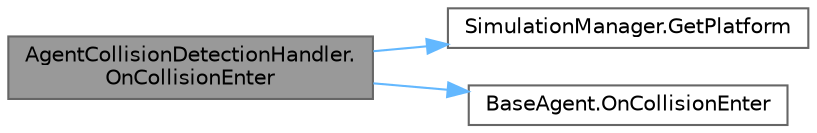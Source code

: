 digraph "AgentCollisionDetectionHandler.OnCollisionEnter"
{
 // LATEX_PDF_SIZE
  bgcolor="transparent";
  edge [fontname=Helvetica,fontsize=10,labelfontname=Helvetica,labelfontsize=10];
  node [fontname=Helvetica,fontsize=10,shape=box,height=0.2,width=0.4];
  rankdir="LR";
  Node1 [id="Node000001",label="AgentCollisionDetectionHandler.\lOnCollisionEnter",height=0.2,width=0.4,color="gray40", fillcolor="grey60", style="filled", fontcolor="black",tooltip="Called when agent enters collision."];
  Node1 -> Node2 [id="edge1_Node000001_Node000002",color="steelblue1",style="solid",tooltip=" "];
  Node2 [id="Node000002",label="SimulationManager.GetPlatform",height=0.2,width=0.4,color="grey40", fillcolor="white", style="filled",URL="$class_simulation_manager.html#a6a410a0bd80987a4dda0422b03111e24",tooltip="Getter for platform object."];
  Node1 -> Node3 [id="edge2_Node000001_Node000003",color="steelblue1",style="solid",tooltip=" "];
  Node3 [id="Node000003",label="BaseAgent.OnCollisionEnter",height=0.2,width=0.4,color="grey40", fillcolor="white", style="filled",URL="$class_base_agent.html#a38d6f188a689a0b331664b05140e89f5",tooltip="Triggered by AgentCollisionDetectionHandler.OnCollisionEnter."];
}
